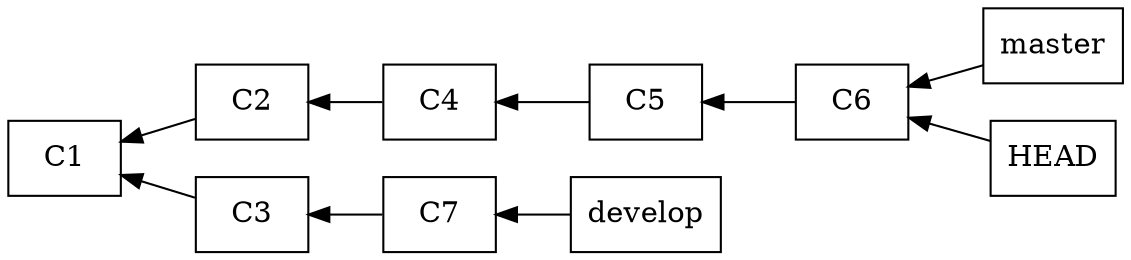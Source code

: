 digraph G {
  rankdir=RL

  node [shape=rectangle,style="fill=green!20"]
  C1
  C2
  C3
  C4
  C5
  C6
  C7
  
  node [style="fill=yellow!20"]
  develop 
  master
  HEAD

  C2 -> C1
  C3 -> C1
  C4 -> C2
  C5 -> C4
  C6 -> C5
  C7 -> C3

  develop -> C7
  master -> C6
  HEAD -> C6
}
